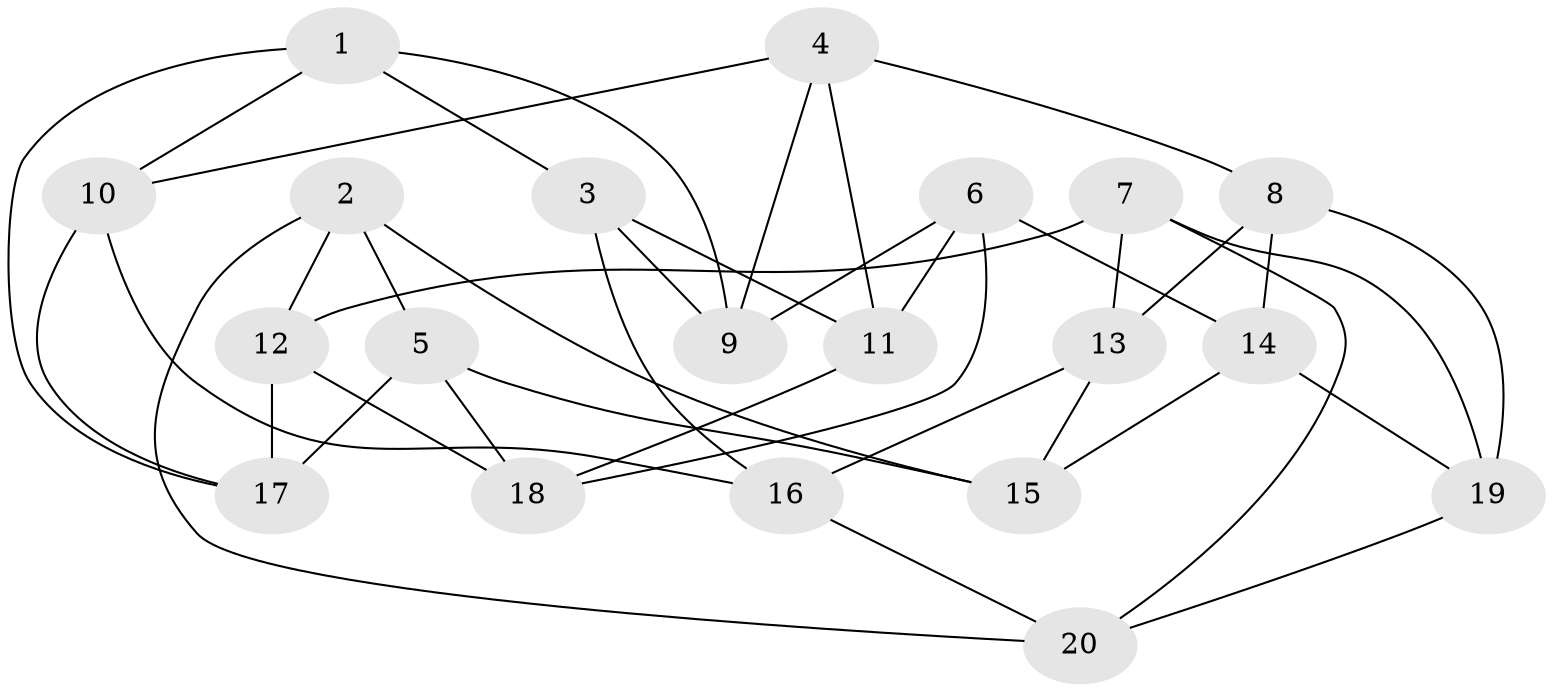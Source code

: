 // Generated by graph-tools (version 1.1) at 2025/46/02/15/25 05:46:28]
// undirected, 20 vertices, 40 edges
graph export_dot {
graph [start="1"]
  node [color=gray90,style=filled];
  1;
  2;
  3;
  4;
  5;
  6;
  7;
  8;
  9;
  10;
  11;
  12;
  13;
  14;
  15;
  16;
  17;
  18;
  19;
  20;
  1 -- 3;
  1 -- 17;
  1 -- 10;
  1 -- 9;
  2 -- 15;
  2 -- 5;
  2 -- 12;
  2 -- 20;
  3 -- 11;
  3 -- 16;
  3 -- 9;
  4 -- 11;
  4 -- 10;
  4 -- 9;
  4 -- 8;
  5 -- 15;
  5 -- 18;
  5 -- 17;
  6 -- 18;
  6 -- 11;
  6 -- 14;
  6 -- 9;
  7 -- 13;
  7 -- 19;
  7 -- 12;
  7 -- 20;
  8 -- 14;
  8 -- 13;
  8 -- 19;
  10 -- 16;
  10 -- 17;
  11 -- 18;
  12 -- 18;
  12 -- 17;
  13 -- 15;
  13 -- 16;
  14 -- 15;
  14 -- 19;
  16 -- 20;
  19 -- 20;
}
